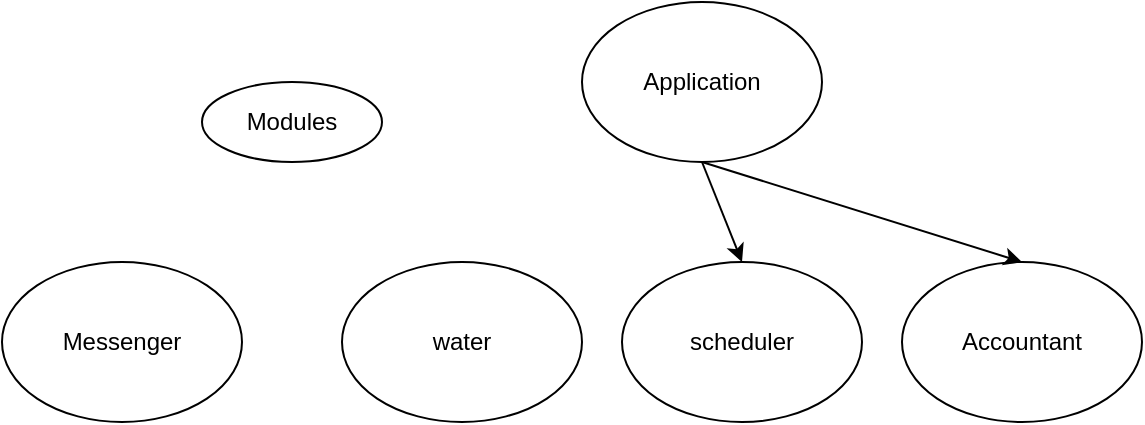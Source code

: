 <mxfile version="17.4.0" type="device"><diagram id="QQRbAKB-5EuRnfdHf8WY" name="Page-1"><mxGraphModel dx="903" dy="469" grid="1" gridSize="10" guides="1" tooltips="1" connect="1" arrows="1" fold="1" page="1" pageScale="1" pageWidth="850" pageHeight="1100" math="0" shadow="0"><root><mxCell id="0"/><mxCell id="1" parent="0"/><mxCell id="rGGOzY-Tzj-k6yQ79F2r-1" value="Application" style="ellipse;whiteSpace=wrap;html=1;" vertex="1" parent="1"><mxGeometry x="340" y="10" width="120" height="80" as="geometry"/></mxCell><mxCell id="rGGOzY-Tzj-k6yQ79F2r-4" value="Accountant" style="ellipse;whiteSpace=wrap;html=1;" vertex="1" parent="1"><mxGeometry x="500" y="140" width="120" height="80" as="geometry"/></mxCell><mxCell id="rGGOzY-Tzj-k6yQ79F2r-5" value="scheduler" style="ellipse;whiteSpace=wrap;html=1;" vertex="1" parent="1"><mxGeometry x="360" y="140" width="120" height="80" as="geometry"/></mxCell><mxCell id="rGGOzY-Tzj-k6yQ79F2r-6" value="water" style="ellipse;whiteSpace=wrap;html=1;" vertex="1" parent="1"><mxGeometry x="220" y="140" width="120" height="80" as="geometry"/></mxCell><mxCell id="rGGOzY-Tzj-k6yQ79F2r-7" value="Messenger" style="ellipse;whiteSpace=wrap;html=1;" vertex="1" parent="1"><mxGeometry x="50" y="140" width="120" height="80" as="geometry"/></mxCell><mxCell id="rGGOzY-Tzj-k6yQ79F2r-8" value="Modules" style="ellipse;whiteSpace=wrap;html=1;" vertex="1" parent="1"><mxGeometry x="150" y="50" width="90" height="40" as="geometry"/></mxCell><mxCell id="rGGOzY-Tzj-k6yQ79F2r-10" value="" style="endArrow=classic;html=1;rounded=0;exitX=0.5;exitY=1;exitDx=0;exitDy=0;entryX=0.5;entryY=0;entryDx=0;entryDy=0;" edge="1" parent="1" source="rGGOzY-Tzj-k6yQ79F2r-1" target="rGGOzY-Tzj-k6yQ79F2r-5"><mxGeometry width="50" height="50" relative="1" as="geometry"><mxPoint x="425" y="120" as="sourcePoint"/><mxPoint x="475" y="70" as="targetPoint"/></mxGeometry></mxCell><mxCell id="rGGOzY-Tzj-k6yQ79F2r-12" value="" style="endArrow=classic;html=1;rounded=0;exitX=0.5;exitY=1;exitDx=0;exitDy=0;entryX=0.5;entryY=0;entryDx=0;entryDy=0;" edge="1" parent="1" source="rGGOzY-Tzj-k6yQ79F2r-1" target="rGGOzY-Tzj-k6yQ79F2r-4"><mxGeometry width="50" height="50" relative="1" as="geometry"><mxPoint x="430" y="100" as="sourcePoint"/><mxPoint x="430" y="150" as="targetPoint"/></mxGeometry></mxCell></root></mxGraphModel></diagram></mxfile>